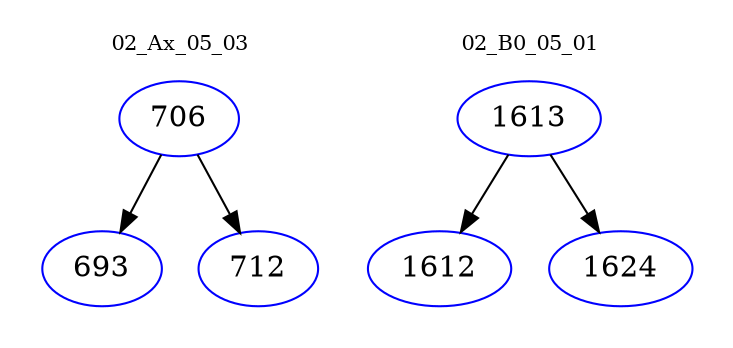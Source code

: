 digraph{
subgraph cluster_0 {
color = white
label = "02_Ax_05_03";
fontsize=10;
T0_706 [label="706", color="blue"]
T0_706 -> T0_693 [color="black"]
T0_693 [label="693", color="blue"]
T0_706 -> T0_712 [color="black"]
T0_712 [label="712", color="blue"]
}
subgraph cluster_1 {
color = white
label = "02_B0_05_01";
fontsize=10;
T1_1613 [label="1613", color="blue"]
T1_1613 -> T1_1612 [color="black"]
T1_1612 [label="1612", color="blue"]
T1_1613 -> T1_1624 [color="black"]
T1_1624 [label="1624", color="blue"]
}
}
